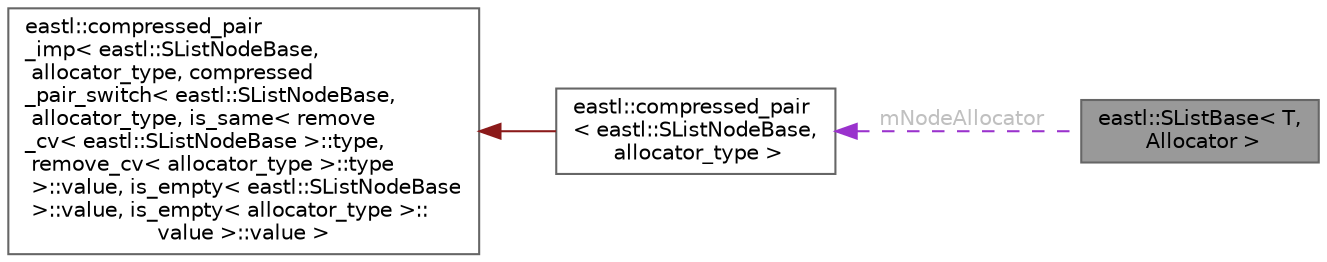 digraph "eastl::SListBase&lt; T, Allocator &gt;"
{
 // LATEX_PDF_SIZE
  bgcolor="transparent";
  edge [fontname=Helvetica,fontsize=10,labelfontname=Helvetica,labelfontsize=10];
  node [fontname=Helvetica,fontsize=10,shape=box,height=0.2,width=0.4];
  rankdir="LR";
  Node1 [id="Node000001",label="eastl::SListBase\< T,\l Allocator \>",height=0.2,width=0.4,color="gray40", fillcolor="grey60", style="filled", fontcolor="black",tooltip=" "];
  Node2 -> Node1 [id="edge3_Node000001_Node000002",dir="back",color="darkorchid3",style="dashed",tooltip=" ",label=" mNodeAllocator",fontcolor="grey" ];
  Node2 [id="Node000002",label="eastl::compressed_pair\l\< eastl::SListNodeBase,\l allocator_type \>",height=0.2,width=0.4,color="gray40", fillcolor="white", style="filled",URL="$classeastl_1_1compressed__pair.html",tooltip=" "];
  Node3 -> Node2 [id="edge4_Node000002_Node000003",dir="back",color="firebrick4",style="solid",tooltip=" "];
  Node3 [id="Node000003",label="eastl::compressed_pair\l_imp\< eastl::SListNodeBase,\l allocator_type, compressed\l_pair_switch\< eastl::SListNodeBase,\l allocator_type, is_same\< remove\l_cv\< eastl::SListNodeBase \>::type,\l remove_cv\< allocator_type \>::type\l \>::value, is_empty\< eastl::SListNodeBase\l \>::value, is_empty\< allocator_type \>::\lvalue \>::value \>",height=0.2,width=0.4,color="gray40", fillcolor="white", style="filled",URL="$classeastl_1_1compressed__pair__imp.html",tooltip=" "];
}
